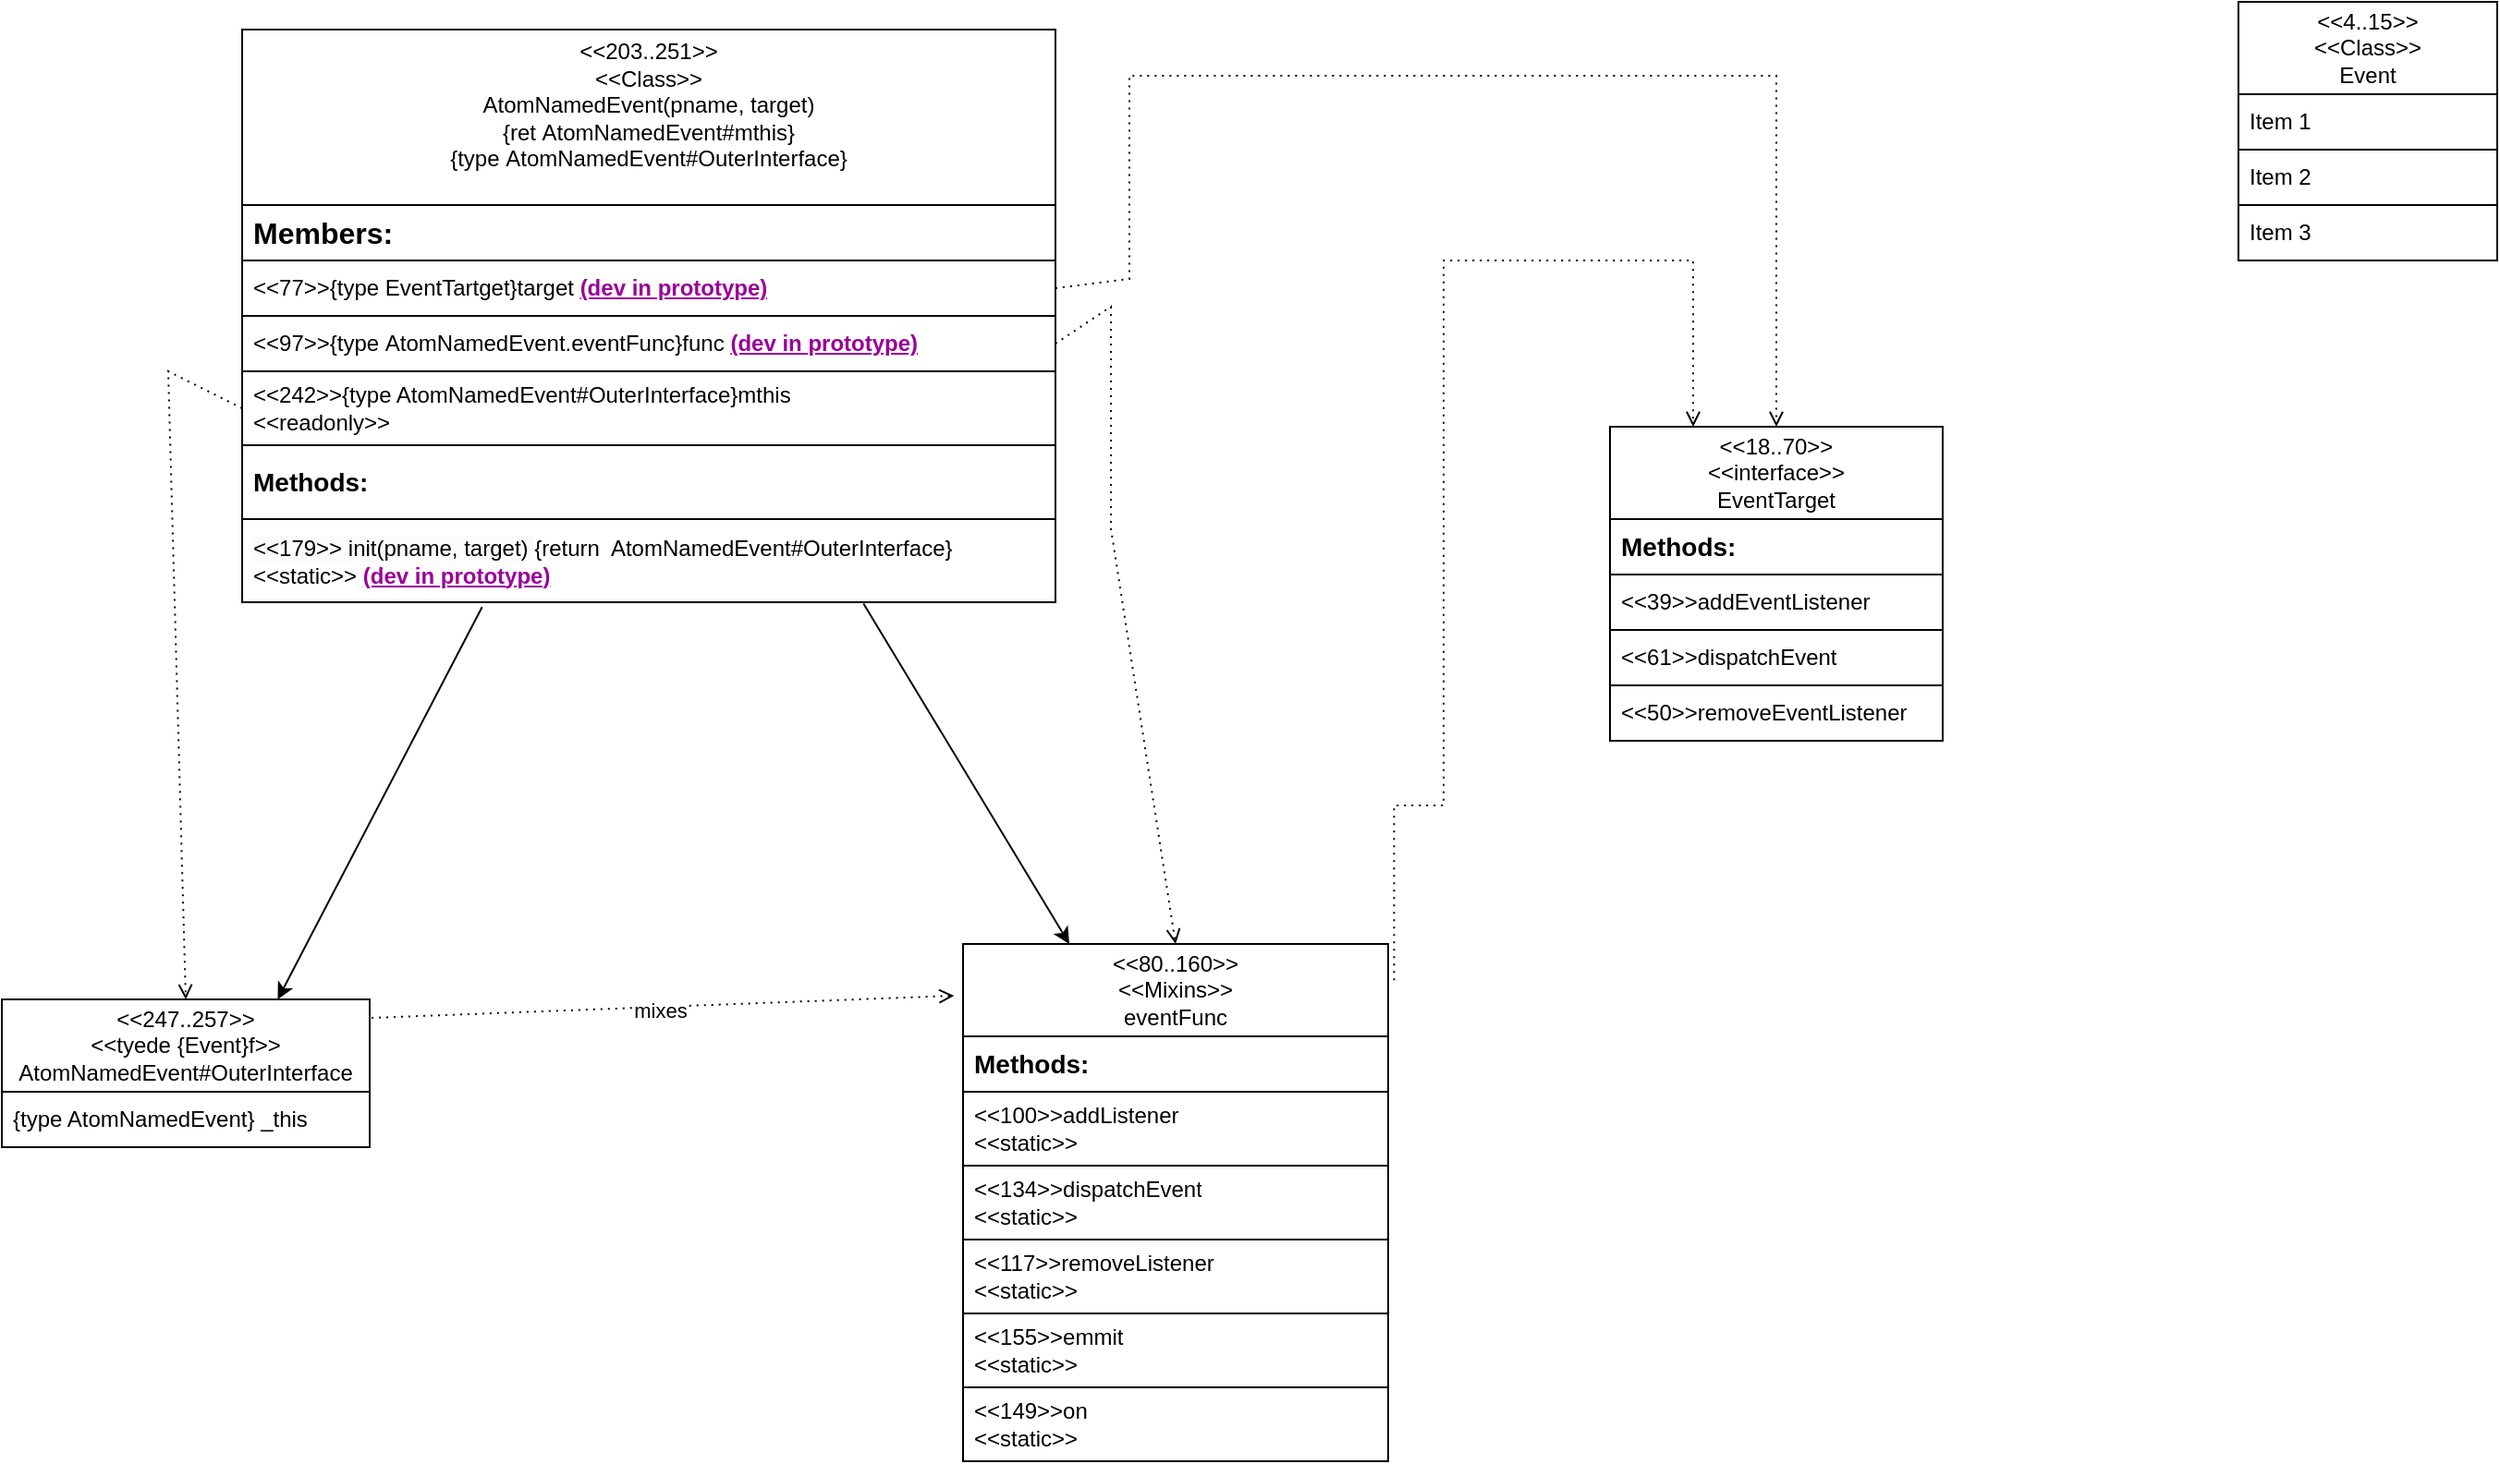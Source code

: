 <mxfile version="23.0.2" type="device">
  <diagram id="C5RBs43oDa-KdzZeNtuy" name="Page-1">
    <mxGraphModel dx="1257" dy="850" grid="1" gridSize="10" guides="1" tooltips="1" connect="1" arrows="1" fold="1" page="1" pageScale="1" pageWidth="827" pageHeight="1169" math="0" shadow="0">
      <root>
        <mxCell id="WIyWlLk6GJQsqaUBKTNV-0" />
        <mxCell id="WIyWlLk6GJQsqaUBKTNV-1" parent="WIyWlLk6GJQsqaUBKTNV-0" />
        <mxCell id="FdFXkjqcjthbyAfY8qN8-8" value="&amp;lt;&amp;lt;203..251&amp;gt;&amp;gt;&lt;br&gt;&amp;lt;&amp;lt;Class&amp;gt;&amp;gt;&lt;br&gt;AtomNamedEvent(pname, target)&lt;br&gt;{ret&amp;nbsp;AtomNamedEvent#&lt;span style=&quot;border-color: var(--border-color); text-align: left;&quot;&gt;mthis}&lt;br&gt;&lt;/span&gt;{type&amp;nbsp;AtomNamedEvent#&lt;span style=&quot;border-color: var(--border-color); text-align: left;&quot;&gt;OuterInterface}&lt;/span&gt;&lt;br&gt;&amp;nbsp;" style="swimlane;fontStyle=0;childLayout=stackLayout;horizontal=1;startSize=95;horizontalStack=0;resizeParent=1;resizeParentMax=0;resizeLast=0;collapsible=1;marginBottom=0;whiteSpace=wrap;html=1;" parent="WIyWlLk6GJQsqaUBKTNV-1" vertex="1">
          <mxGeometry x="170" y="45" width="440" height="310" as="geometry" />
        </mxCell>
        <mxCell id="FdFXkjqcjthbyAfY8qN8-10" value="&lt;font style=&quot;font-size: 16px;&quot;&gt;Members:&lt;/font&gt;" style="text;strokeColor=default;fillColor=none;align=left;verticalAlign=middle;spacingLeft=4;spacingRight=4;overflow=hidden;points=[[0,0.5],[1,0.5]];portConstraint=eastwest;rotatable=0;whiteSpace=wrap;html=1;fontStyle=1" parent="FdFXkjqcjthbyAfY8qN8-8" vertex="1">
          <mxGeometry y="95" width="440" height="30" as="geometry" />
        </mxCell>
        <mxCell id="FdFXkjqcjthbyAfY8qN8-38" value="&amp;lt;&amp;lt;77&amp;gt;&amp;gt;{type EventTartget}target &lt;font color=&quot;#990099&quot;&gt;&lt;b&gt;&lt;u&gt;(dev in prototype)&lt;/u&gt;&lt;/b&gt;&lt;/font&gt;" style="text;strokeColor=default;fillColor=none;align=left;verticalAlign=middle;spacingLeft=4;spacingRight=4;overflow=hidden;points=[[0,0.5],[1,0.5]];portConstraint=eastwest;rotatable=0;whiteSpace=wrap;html=1;fontStyle=0" parent="FdFXkjqcjthbyAfY8qN8-8" vertex="1">
          <mxGeometry y="125" width="440" height="30" as="geometry" />
        </mxCell>
        <mxCell id="FdFXkjqcjthbyAfY8qN8-34" value="&lt;span style=&quot;&quot;&gt;&amp;lt;&amp;lt;97&amp;gt;&amp;gt;{type&amp;nbsp;&lt;/span&gt;&lt;span style=&quot;&quot;&gt;AtomNamedEvent.&lt;/span&gt;&lt;span style=&quot;&quot;&gt;eventFunc}func&lt;/span&gt;&amp;nbsp;&lt;font style=&quot;border-color: var(--border-color);&quot; color=&quot;#990099&quot;&gt;&lt;b style=&quot;border-color: var(--border-color);&quot;&gt;&lt;u style=&quot;border-color: var(--border-color);&quot;&gt;(dev in prototype)&lt;/u&gt;&lt;/b&gt;&lt;/font&gt;" style="text;strokeColor=default;fillColor=none;align=left;verticalAlign=middle;spacingLeft=4;spacingRight=4;overflow=hidden;points=[[0,0.5],[1,0.5]];portConstraint=eastwest;rotatable=0;whiteSpace=wrap;html=1;fontStyle=0" parent="FdFXkjqcjthbyAfY8qN8-8" vertex="1">
          <mxGeometry y="155" width="440" height="30" as="geometry" />
        </mxCell>
        <mxCell id="FdFXkjqcjthbyAfY8qN8-36" value="&amp;lt;&amp;lt;242&amp;gt;&amp;gt;{type AtomNamedEvent#&lt;span style=&quot;&quot;&gt;OuterInterface}mthis&lt;br&gt;&amp;lt;&amp;lt;readonly&amp;gt;&amp;gt;&lt;br&gt;&lt;/span&gt;" style="text;strokeColor=default;fillColor=none;align=left;verticalAlign=middle;spacingLeft=4;spacingRight=4;overflow=hidden;points=[[0,0.5],[1,0.5]];portConstraint=eastwest;rotatable=0;whiteSpace=wrap;html=1;fontStyle=0" parent="FdFXkjqcjthbyAfY8qN8-8" vertex="1">
          <mxGeometry y="185" width="440" height="40" as="geometry" />
        </mxCell>
        <mxCell id="FdFXkjqcjthbyAfY8qN8-44" value="&lt;b&gt;&lt;font style=&quot;font-size: 14px;&quot;&gt;Methods:&lt;/font&gt;&lt;/b&gt;" style="text;strokeColor=default;fillColor=none;align=left;verticalAlign=middle;spacingLeft=4;spacingRight=4;overflow=hidden;points=[[0,0.5],[1,0.5]];portConstraint=eastwest;rotatable=0;whiteSpace=wrap;html=1;fontStyle=0" parent="FdFXkjqcjthbyAfY8qN8-8" vertex="1">
          <mxGeometry y="225" width="440" height="40" as="geometry" />
        </mxCell>
        <mxCell id="FdFXkjqcjthbyAfY8qN8-43" value="&lt;span style=&quot;color: rgb(0, 0, 0); font-family: Helvetica; font-size: 12px; font-style: normal; font-variant-ligatures: normal; font-variant-caps: normal; font-weight: 400; letter-spacing: normal; orphans: 2; text-align: left; text-indent: 0px; text-transform: none; widows: 2; word-spacing: 0px; -webkit-text-stroke-width: 0px; background-color: rgb(251, 251, 251); text-decoration-thickness: initial; text-decoration-style: initial; text-decoration-color: initial; float: none; display: inline !important;&quot;&gt;&amp;lt;&amp;lt;179&amp;gt;&amp;gt;&lt;/span&gt;&lt;span style=&quot;border-color: var(--border-color); color: rgb(0, 0, 0); font-family: Helvetica; font-size: 12px; font-style: normal; font-variant-ligatures: normal; font-variant-caps: normal; font-weight: 400; letter-spacing: normal; orphans: 2; text-align: left; text-indent: 0px; text-transform: none; widows: 2; word-spacing: 0px; -webkit-text-stroke-width: 0px; background-color: rgb(251, 251, 251); text-decoration-thickness: initial; text-decoration-style: initial; text-decoration-color: initial;&quot;&gt;&amp;nbsp;init(pname, target)&amp;nbsp;&lt;/span&gt;{return&amp;nbsp; AtomNamedEvent#&lt;span style=&quot;border-color: var(--border-color);&quot;&gt;OuterInterface} &amp;lt;&amp;lt;static&amp;gt;&amp;gt;&amp;nbsp;&lt;font style=&quot;border-color: var(--border-color);&quot; color=&quot;#990099&quot;&gt;&lt;b style=&quot;border-color: var(--border-color);&quot;&gt;&lt;u style=&quot;border-color: var(--border-color);&quot;&gt;(dev in prototype)&lt;/u&gt;&lt;/b&gt;&lt;/font&gt;&lt;br&gt;&lt;/span&gt;" style="text;strokeColor=default;fillColor=none;align=left;verticalAlign=middle;spacingLeft=4;spacingRight=4;overflow=hidden;points=[[0,0.5],[1,0.5]];portConstraint=eastwest;rotatable=0;whiteSpace=wrap;html=1;fontStyle=0" parent="FdFXkjqcjthbyAfY8qN8-8" vertex="1">
          <mxGeometry y="265" width="440" height="45" as="geometry" />
        </mxCell>
        <mxCell id="FdFXkjqcjthbyAfY8qN8-16" value="&amp;lt;&amp;lt;18..70&amp;gt;&amp;gt;&lt;br&gt;&amp;lt;&amp;lt;interface&amp;gt;&amp;gt;&lt;br&gt;EventTarget" style="swimlane;fontStyle=0;childLayout=stackLayout;horizontal=1;startSize=50;horizontalStack=0;resizeParent=1;resizeParentMax=0;resizeLast=0;collapsible=1;marginBottom=0;whiteSpace=wrap;html=1;" parent="WIyWlLk6GJQsqaUBKTNV-1" vertex="1">
          <mxGeometry x="910" y="260" width="180" height="170" as="geometry" />
        </mxCell>
        <mxCell id="FdFXkjqcjthbyAfY8qN8-17" value="&lt;b&gt;&lt;font style=&quot;font-size: 14px;&quot;&gt;Methods:&lt;/font&gt;&lt;/b&gt;" style="text;strokeColor=default;fillColor=none;align=left;verticalAlign=middle;spacingLeft=4;spacingRight=4;overflow=hidden;points=[[0,0.5],[1,0.5]];portConstraint=eastwest;rotatable=0;whiteSpace=wrap;html=1;" parent="FdFXkjqcjthbyAfY8qN8-16" vertex="1">
          <mxGeometry y="50" width="180" height="30" as="geometry" />
        </mxCell>
        <mxCell id="FdFXkjqcjthbyAfY8qN8-18" value="&amp;lt;&amp;lt;39&amp;gt;&amp;gt;addEventListener" style="text;strokeColor=default;fillColor=none;align=left;verticalAlign=middle;spacingLeft=4;spacingRight=4;overflow=hidden;points=[[0,0.5],[1,0.5]];portConstraint=eastwest;rotatable=0;whiteSpace=wrap;html=1;" parent="FdFXkjqcjthbyAfY8qN8-16" vertex="1">
          <mxGeometry y="80" width="180" height="30" as="geometry" />
        </mxCell>
        <mxCell id="FdFXkjqcjthbyAfY8qN8-19" value="&amp;lt;&amp;lt;61&amp;gt;&amp;gt;dispatchEvent" style="text;strokeColor=default;fillColor=none;align=left;verticalAlign=middle;spacingLeft=4;spacingRight=4;overflow=hidden;points=[[0,0.5],[1,0.5]];portConstraint=eastwest;rotatable=0;whiteSpace=wrap;html=1;" parent="FdFXkjqcjthbyAfY8qN8-16" vertex="1">
          <mxGeometry y="110" width="180" height="30" as="geometry" />
        </mxCell>
        <mxCell id="FdFXkjqcjthbyAfY8qN8-49" value="&amp;lt;&amp;lt;50&amp;gt;&amp;gt;removeEventListener" style="text;strokeColor=default;fillColor=none;align=left;verticalAlign=middle;spacingLeft=4;spacingRight=4;overflow=hidden;points=[[0,0.5],[1,0.5]];portConstraint=eastwest;rotatable=0;whiteSpace=wrap;html=1;" parent="FdFXkjqcjthbyAfY8qN8-16" vertex="1">
          <mxGeometry y="140" width="180" height="30" as="geometry" />
        </mxCell>
        <mxCell id="FdFXkjqcjthbyAfY8qN8-20" value="&amp;lt;&amp;lt;80..160&amp;gt;&amp;gt;&lt;br&gt;&amp;lt;&amp;lt;Mixins&amp;gt;&amp;gt;&lt;br&gt;eventFunc" style="swimlane;fontStyle=0;childLayout=stackLayout;horizontal=1;startSize=50;horizontalStack=0;resizeParent=1;resizeParentMax=0;resizeLast=0;collapsible=1;marginBottom=0;whiteSpace=wrap;html=1;" parent="WIyWlLk6GJQsqaUBKTNV-1" vertex="1">
          <mxGeometry x="560" y="540" width="230" height="280" as="geometry" />
        </mxCell>
        <mxCell id="FdFXkjqcjthbyAfY8qN8-21" value="&lt;font style=&quot;font-size: 14px;&quot;&gt;&lt;b&gt;Methods:&lt;/b&gt;&lt;/font&gt;" style="text;strokeColor=default;fillColor=none;align=left;verticalAlign=middle;spacingLeft=4;spacingRight=4;overflow=hidden;points=[[0,0.5],[1,0.5]];portConstraint=eastwest;rotatable=0;whiteSpace=wrap;html=1;" parent="FdFXkjqcjthbyAfY8qN8-20" vertex="1">
          <mxGeometry y="50" width="230" height="30" as="geometry" />
        </mxCell>
        <mxCell id="FdFXkjqcjthbyAfY8qN8-22" value="&amp;lt;&amp;lt;100&amp;gt;&amp;gt;addListener&lt;br&gt;&amp;lt;&amp;lt;static&amp;gt;&amp;gt;" style="text;strokeColor=default;fillColor=none;align=left;verticalAlign=middle;spacingLeft=4;spacingRight=4;overflow=hidden;points=[[0,0.5],[1,0.5]];portConstraint=eastwest;rotatable=0;whiteSpace=wrap;html=1;" parent="FdFXkjqcjthbyAfY8qN8-20" vertex="1">
          <mxGeometry y="80" width="230" height="40" as="geometry" />
        </mxCell>
        <mxCell id="FdFXkjqcjthbyAfY8qN8-51" value="&amp;lt;&amp;lt;134&amp;gt;&amp;gt;dispatchEvent&lt;br&gt;&amp;lt;&amp;lt;static&amp;gt;&amp;gt;" style="text;strokeColor=default;fillColor=none;align=left;verticalAlign=middle;spacingLeft=4;spacingRight=4;overflow=hidden;points=[[0,0.5],[1,0.5]];portConstraint=eastwest;rotatable=0;whiteSpace=wrap;html=1;" parent="FdFXkjqcjthbyAfY8qN8-20" vertex="1">
          <mxGeometry y="120" width="230" height="40" as="geometry" />
        </mxCell>
        <mxCell id="FdFXkjqcjthbyAfY8qN8-52" value="&amp;lt;&amp;lt;117&amp;gt;&amp;gt;removeListener&lt;br&gt;&amp;lt;&amp;lt;static&amp;gt;&amp;gt;" style="text;strokeColor=default;fillColor=none;align=left;verticalAlign=middle;spacingLeft=4;spacingRight=4;overflow=hidden;points=[[0,0.5],[1,0.5]];portConstraint=eastwest;rotatable=0;whiteSpace=wrap;html=1;" parent="FdFXkjqcjthbyAfY8qN8-20" vertex="1">
          <mxGeometry y="160" width="230" height="40" as="geometry" />
        </mxCell>
        <mxCell id="FdFXkjqcjthbyAfY8qN8-53" value="&amp;lt;&amp;lt;155&amp;gt;&amp;gt;emmit&lt;br&gt;&amp;lt;&amp;lt;static&amp;gt;&amp;gt;" style="text;strokeColor=default;fillColor=none;align=left;verticalAlign=middle;spacingLeft=4;spacingRight=4;overflow=hidden;points=[[0,0.5],[1,0.5]];portConstraint=eastwest;rotatable=0;whiteSpace=wrap;html=1;" parent="FdFXkjqcjthbyAfY8qN8-20" vertex="1">
          <mxGeometry y="200" width="230" height="40" as="geometry" />
        </mxCell>
        <mxCell id="FdFXkjqcjthbyAfY8qN8-54" value="&amp;lt;&amp;lt;149&amp;gt;&amp;gt;on&lt;br&gt;&amp;lt;&amp;lt;static&amp;gt;&amp;gt;" style="text;strokeColor=default;fillColor=none;align=left;verticalAlign=middle;spacingLeft=4;spacingRight=4;overflow=hidden;points=[[0,0.5],[1,0.5]];portConstraint=eastwest;rotatable=0;whiteSpace=wrap;html=1;" parent="FdFXkjqcjthbyAfY8qN8-20" vertex="1">
          <mxGeometry y="240" width="230" height="40" as="geometry" />
        </mxCell>
        <mxCell id="FdFXkjqcjthbyAfY8qN8-24" value="&amp;lt;&amp;lt;4..15&amp;gt;&amp;gt;&lt;br&gt;&amp;lt;&amp;lt;Class&amp;gt;&amp;gt;&lt;br&gt;Event" style="swimlane;fontStyle=0;childLayout=stackLayout;horizontal=1;startSize=50;horizontalStack=0;resizeParent=1;resizeParentMax=0;resizeLast=0;collapsible=1;marginBottom=0;whiteSpace=wrap;html=1;" parent="WIyWlLk6GJQsqaUBKTNV-1" vertex="1">
          <mxGeometry x="1250" y="30" width="140" height="140" as="geometry" />
        </mxCell>
        <mxCell id="FdFXkjqcjthbyAfY8qN8-25" value="Item 1" style="text;strokeColor=default;fillColor=none;align=left;verticalAlign=middle;spacingLeft=4;spacingRight=4;overflow=hidden;points=[[0,0.5],[1,0.5]];portConstraint=eastwest;rotatable=0;whiteSpace=wrap;html=1;" parent="FdFXkjqcjthbyAfY8qN8-24" vertex="1">
          <mxGeometry y="50" width="140" height="30" as="geometry" />
        </mxCell>
        <mxCell id="FdFXkjqcjthbyAfY8qN8-26" value="Item 2" style="text;strokeColor=default;fillColor=none;align=left;verticalAlign=middle;spacingLeft=4;spacingRight=4;overflow=hidden;points=[[0,0.5],[1,0.5]];portConstraint=eastwest;rotatable=0;whiteSpace=wrap;html=1;" parent="FdFXkjqcjthbyAfY8qN8-24" vertex="1">
          <mxGeometry y="80" width="140" height="30" as="geometry" />
        </mxCell>
        <mxCell id="FdFXkjqcjthbyAfY8qN8-27" value="Item 3" style="text;strokeColor=default;fillColor=none;align=left;verticalAlign=middle;spacingLeft=4;spacingRight=4;overflow=hidden;points=[[0,0.5],[1,0.5]];portConstraint=eastwest;rotatable=0;whiteSpace=wrap;html=1;" parent="FdFXkjqcjthbyAfY8qN8-24" vertex="1">
          <mxGeometry y="110" width="140" height="30" as="geometry" />
        </mxCell>
        <mxCell id="FdFXkjqcjthbyAfY8qN8-28" value="&amp;lt;&amp;lt;247..257&amp;gt;&amp;gt;&lt;br&gt;&amp;lt;&amp;lt;tyede {Event}f&amp;gt;&amp;gt;&lt;br&gt;AtomNamedEvent#OuterInterface" style="swimlane;fontStyle=0;childLayout=stackLayout;horizontal=1;startSize=50;horizontalStack=0;resizeParent=1;resizeParentMax=0;resizeLast=0;collapsible=1;marginBottom=0;whiteSpace=wrap;html=1;" parent="WIyWlLk6GJQsqaUBKTNV-1" vertex="1">
          <mxGeometry x="40" y="570" width="199" height="80" as="geometry" />
        </mxCell>
        <mxCell id="FdFXkjqcjthbyAfY8qN8-29" value="{type AtomNamedEvent} _this" style="text;strokeColor=default;fillColor=none;align=left;verticalAlign=middle;spacingLeft=4;spacingRight=4;overflow=hidden;points=[[0,0.5],[1,0.5]];portConstraint=eastwest;rotatable=0;whiteSpace=wrap;html=1;" parent="FdFXkjqcjthbyAfY8qN8-28" vertex="1">
          <mxGeometry y="50" width="199" height="30" as="geometry" />
        </mxCell>
        <mxCell id="FdFXkjqcjthbyAfY8qN8-35" value="" style="endArrow=open;dashed=1;html=1;dashPattern=1 3;strokeWidth=1;rounded=0;endFill=0;exitX=1;exitY=0.5;exitDx=0;exitDy=0;entryX=0.5;entryY=0;entryDx=0;entryDy=0;" parent="WIyWlLk6GJQsqaUBKTNV-1" source="FdFXkjqcjthbyAfY8qN8-34" target="FdFXkjqcjthbyAfY8qN8-20" edge="1">
          <mxGeometry width="50" height="50" relative="1" as="geometry">
            <mxPoint x="600" y="155" as="sourcePoint" />
            <mxPoint x="620" y="225" as="targetPoint" />
            <Array as="points">
              <mxPoint x="640" y="195" />
              <mxPoint x="640" y="315" />
            </Array>
          </mxGeometry>
        </mxCell>
        <mxCell id="FdFXkjqcjthbyAfY8qN8-37" value="" style="endArrow=open;dashed=1;html=1;dashPattern=1 3;strokeWidth=1;rounded=0;endFill=0;exitX=0;exitY=0.5;exitDx=0;exitDy=0;entryX=0.5;entryY=0;entryDx=0;entryDy=0;" parent="WIyWlLk6GJQsqaUBKTNV-1" source="FdFXkjqcjthbyAfY8qN8-36" target="FdFXkjqcjthbyAfY8qN8-28" edge="1">
          <mxGeometry width="50" height="50" relative="1" as="geometry">
            <mxPoint x="210" y="215" as="sourcePoint" />
            <mxPoint x="240" y="410" as="targetPoint" />
            <Array as="points">
              <mxPoint x="130" y="230" />
            </Array>
          </mxGeometry>
        </mxCell>
        <mxCell id="FdFXkjqcjthbyAfY8qN8-39" value="" style="endArrow=classic;html=1;rounded=0;exitX=0.295;exitY=1.058;exitDx=0;exitDy=0;exitPerimeter=0;entryX=0.75;entryY=0;entryDx=0;entryDy=0;" parent="WIyWlLk6GJQsqaUBKTNV-1" source="FdFXkjqcjthbyAfY8qN8-43" target="FdFXkjqcjthbyAfY8qN8-28" edge="1">
          <mxGeometry width="50" height="50" relative="1" as="geometry">
            <mxPoint x="470" y="365" as="sourcePoint" />
            <mxPoint x="340" y="415" as="targetPoint" />
          </mxGeometry>
        </mxCell>
        <mxCell id="FdFXkjqcjthbyAfY8qN8-40" value="" style="endArrow=classic;html=1;rounded=0;exitX=0.764;exitY=1.017;exitDx=0;exitDy=0;exitPerimeter=0;entryX=0.25;entryY=0;entryDx=0;entryDy=0;" parent="WIyWlLk6GJQsqaUBKTNV-1" source="FdFXkjqcjthbyAfY8qN8-43" target="FdFXkjqcjthbyAfY8qN8-20" edge="1">
          <mxGeometry width="50" height="50" relative="1" as="geometry">
            <mxPoint x="440" y="265" as="sourcePoint" />
            <mxPoint x="350" y="425" as="targetPoint" />
          </mxGeometry>
        </mxCell>
        <mxCell id="FdFXkjqcjthbyAfY8qN8-41" value="" style="endArrow=open;dashed=1;html=1;dashPattern=1 3;strokeWidth=1;rounded=0;endFill=0;exitX=1;exitY=0.5;exitDx=0;exitDy=0;entryX=0.5;entryY=0;entryDx=0;entryDy=0;" parent="WIyWlLk6GJQsqaUBKTNV-1" source="FdFXkjqcjthbyAfY8qN8-38" target="FdFXkjqcjthbyAfY8qN8-16" edge="1">
          <mxGeometry width="50" height="50" relative="1" as="geometry">
            <mxPoint x="644" y="155" as="sourcePoint" />
            <mxPoint x="860" y="55" as="targetPoint" />
            <Array as="points">
              <mxPoint x="650" y="180" />
              <mxPoint x="650" y="70" />
              <mxPoint x="1000" y="70" />
              <mxPoint x="1000" y="140" />
            </Array>
          </mxGeometry>
        </mxCell>
        <mxCell id="FdFXkjqcjthbyAfY8qN8-46" value="" style="endArrow=open;dashed=1;html=1;dashPattern=1 3;strokeWidth=1;rounded=0;endFill=0;exitX=1.005;exitY=0.125;exitDx=0;exitDy=0;entryX=-0.021;entryY=0.1;entryDx=0;entryDy=0;exitPerimeter=0;entryPerimeter=0;" parent="WIyWlLk6GJQsqaUBKTNV-1" source="FdFXkjqcjthbyAfY8qN8-28" target="FdFXkjqcjthbyAfY8qN8-20" edge="1">
          <mxGeometry width="50" height="50" relative="1" as="geometry">
            <mxPoint x="450" y="440" as="sourcePoint" />
            <mxPoint x="520" y="670" as="targetPoint" />
          </mxGeometry>
        </mxCell>
        <mxCell id="FdFXkjqcjthbyAfY8qN8-47" value="mixes" style="edgeLabel;html=1;align=center;verticalAlign=middle;resizable=0;points=[];" parent="FdFXkjqcjthbyAfY8qN8-46" vertex="1" connectable="0">
          <mxGeometry x="-0.015" y="-2" relative="1" as="geometry">
            <mxPoint as="offset" />
          </mxGeometry>
        </mxCell>
        <mxCell id="FdFXkjqcjthbyAfY8qN8-50" value="" style="endArrow=open;dashed=1;html=1;dashPattern=1 3;strokeWidth=1;rounded=0;endFill=0;exitX=1.014;exitY=0.07;exitDx=0;exitDy=0;entryX=0.25;entryY=0;entryDx=0;entryDy=0;exitPerimeter=0;edgeStyle=orthogonalEdgeStyle;" parent="WIyWlLk6GJQsqaUBKTNV-1" source="FdFXkjqcjthbyAfY8qN8-20" target="FdFXkjqcjthbyAfY8qN8-16" edge="1">
          <mxGeometry width="50" height="50" relative="1" as="geometry">
            <mxPoint x="620" y="195" as="sourcePoint" />
            <mxPoint x="880" y="240" as="targetPoint" />
            <Array as="points">
              <mxPoint x="820" y="465" />
              <mxPoint x="820" y="170" />
              <mxPoint x="955" y="170" />
            </Array>
          </mxGeometry>
        </mxCell>
      </root>
    </mxGraphModel>
  </diagram>
</mxfile>
